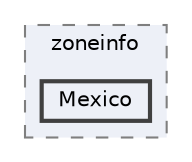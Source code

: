 digraph "C:/Users/LukeMabie/documents/Development/Password_Saver_Using_Django-master/venv/Lib/site-packages/tzdata/zoneinfo/Mexico"
{
 // LATEX_PDF_SIZE
  bgcolor="transparent";
  edge [fontname=Helvetica,fontsize=10,labelfontname=Helvetica,labelfontsize=10];
  node [fontname=Helvetica,fontsize=10,shape=box,height=0.2,width=0.4];
  compound=true
  subgraph clusterdir_69b43db2d9c4aece86ab9c1028355e0c {
    graph [ bgcolor="#edf0f7", pencolor="grey50", label="zoneinfo", fontname=Helvetica,fontsize=10 style="filled,dashed", URL="dir_69b43db2d9c4aece86ab9c1028355e0c.html",tooltip=""]
  dir_fcd41b683b938f14e63f4773af8901d1 [label="Mexico", fillcolor="#edf0f7", color="grey25", style="filled,bold", URL="dir_fcd41b683b938f14e63f4773af8901d1.html",tooltip=""];
  }
}
